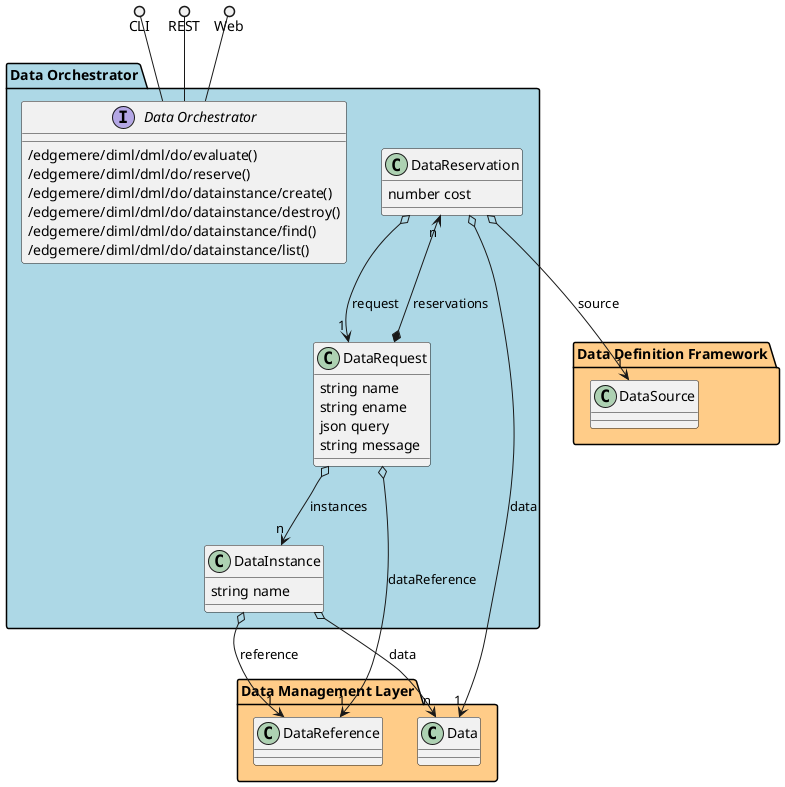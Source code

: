 @startuml


package "Data Management Layer" #ffcc88 {
    
        class DataReference {
        }
    
        class Data {
        }
    }

package "Data Orchestrator" #lightblue {
    
        class DataReservation {
        }
    
        class DataInstance {
        }
    
        class DataRequest {
        }
    }

package "Data Definition Framework" #ffcc88 {
    
        class DataSource {
        }
    }


package "Data Orchestrator" #lightblue {

    interface "Data Orchestrator" as i {
            /edgemere/diml/dml/do/evaluate()
            /edgemere/diml/dml/do/reserve()
            /edgemere/diml/dml/do/datainstance/create()
            /edgemere/diml/dml/do/datainstance/destroy()
            /edgemere/diml/dml/do/datainstance/find()
            /edgemere/diml/dml/do/datainstance/list()
    
    }
}

CLI ()-- i
REST ()-- i
Web ()-- i

package "Data Orchestrator" #lightblue {
        class "DataInstance" {
                 string name
                    }
                DataInstance o--> "1" DataReference : reference
                        DataInstance o--> "n" Data : data
            
    
    class "DataRequest" {
                 string name
                 string ename
                 json query
                 string message
                    }
                DataRequest o--> "1" DataReference : dataReference
                        DataRequest *--> "n" DataReservation : reservations
                        DataRequest o--> "n" DataInstance : instances
            
    
    class "DataReservation" {
                 number cost
                    }
                DataReservation o--> "1" Data : data
                        DataReservation o--> "1" DataSource : source
                        DataReservation o--> "1" DataRequest : request
            
    

}



@enduml
